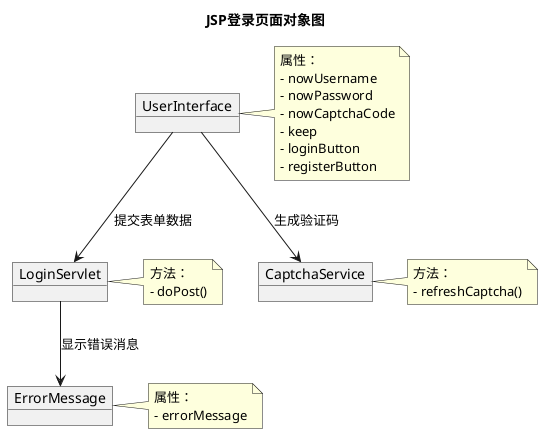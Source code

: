 @startuml
title JSP登录页面对象图

object "UserInterface" as UI
object "LoginServlet" as LS
object "CaptchaService" as CS
object "ErrorMessage" as EM

UI --> LS: 提交表单数据
UI --> CS: 生成验证码
LS --> EM: 显示错误消息

note right of UI
  属性：
  - nowUsername
  - nowPassword
  - nowCaptchaCode
  - keep
  - loginButton
  - registerButton
end note

note right of LS
  方法：
  - doPost()
end note

note right of CS
  方法：
  - refreshCaptcha()
end note

note right of EM
  属性：
  - errorMessage
end note

@enduml